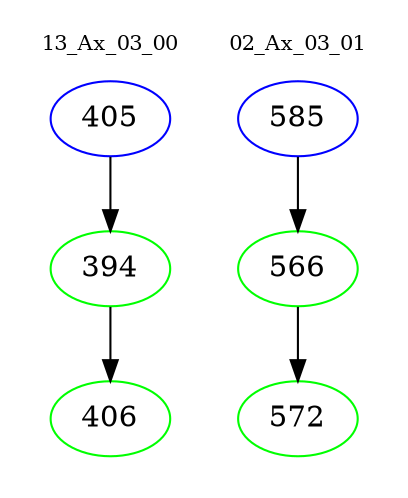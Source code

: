 digraph{
subgraph cluster_0 {
color = white
label = "13_Ax_03_00";
fontsize=10;
T0_405 [label="405", color="blue"]
T0_405 -> T0_394 [color="black"]
T0_394 [label="394", color="green"]
T0_394 -> T0_406 [color="black"]
T0_406 [label="406", color="green"]
}
subgraph cluster_1 {
color = white
label = "02_Ax_03_01";
fontsize=10;
T1_585 [label="585", color="blue"]
T1_585 -> T1_566 [color="black"]
T1_566 [label="566", color="green"]
T1_566 -> T1_572 [color="black"]
T1_572 [label="572", color="green"]
}
}
